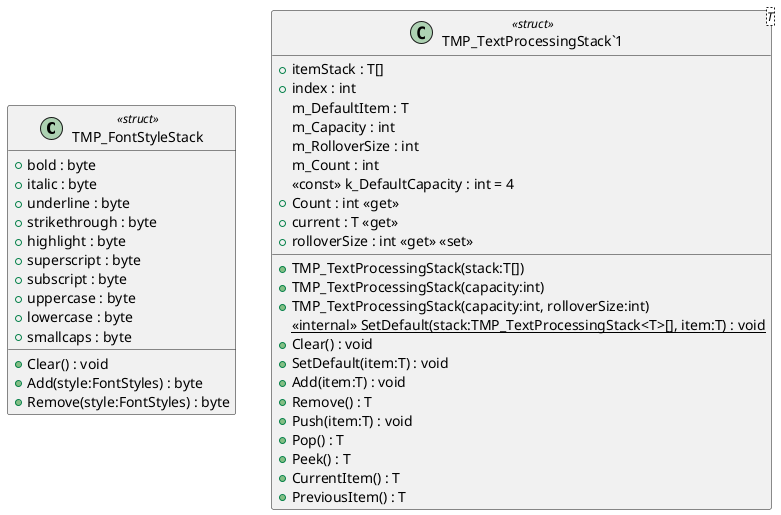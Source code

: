 @startuml
class TMP_FontStyleStack <<struct>> {
    + bold : byte
    + italic : byte
    + underline : byte
    + strikethrough : byte
    + highlight : byte
    + superscript : byte
    + subscript : byte
    + uppercase : byte
    + lowercase : byte
    + smallcaps : byte
    + Clear() : void
    + Add(style:FontStyles) : byte
    + Remove(style:FontStyles) : byte
}
class "TMP_TextProcessingStack`1"<T> <<struct>> {
    + itemStack : T[]
    + index : int
    m_DefaultItem : T
    m_Capacity : int
    m_RolloverSize : int
    m_Count : int
    <<const>> k_DefaultCapacity : int = 4
    + TMP_TextProcessingStack(stack:T[])
    + TMP_TextProcessingStack(capacity:int)
    + TMP_TextProcessingStack(capacity:int, rolloverSize:int)
    + Count : int <<get>>
    + current : T <<get>>
    + rolloverSize : int <<get>> <<set>>
    <<internal>> {static} SetDefault(stack:TMP_TextProcessingStack<T>[], item:T) : void
    + Clear() : void
    + SetDefault(item:T) : void
    + Add(item:T) : void
    + Remove() : T
    + Push(item:T) : void
    + Pop() : T
    + Peek() : T
    + CurrentItem() : T
    + PreviousItem() : T
}
@enduml
